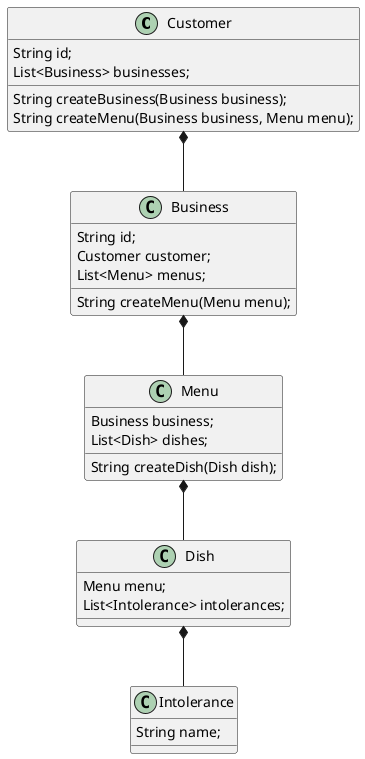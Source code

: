 @startuml
class Customer {
  String id;
  List<Business> businesses;

  String createBusiness(Business business);
  String createMenu(Business business, Menu menu);
}

class Business {
  String id;
  Customer customer;
  List<Menu> menus;

  String createMenu(Menu menu);
}

class Menu {
  Business business;
  List<Dish> dishes;

  String createDish(Dish dish);
}

class Dish {
  Menu menu;
  List<Intolerance> intolerances;
}

class Intolerance {
  String name;
}

Customer *-- Business
Business *-- Menu
Menu *-- Dish
Dish *-- Intolerance
@enduml